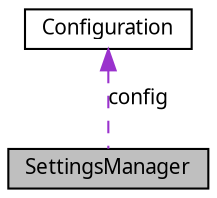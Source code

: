 digraph G
{
  edge [fontname="FreeSans.ttf",fontsize=10,labelfontname="FreeSans.ttf",labelfontsize=10];
  node [fontname="FreeSans.ttf",fontsize=10,shape=record];
  Node1 [label="SettingsManager",height=0.2,width=0.4,color="black", fillcolor="grey75", style="filled" fontcolor="black"];
  Node2 -> Node1 [dir=back,color="darkorchid3",fontsize=10,style="dashed",label="config",fontname="FreeSans.ttf"];
  Node2 [label="Configuration",height=0.2,width=0.4,color="black", fillcolor="white", style="filled",URL="$classConfiguration.html"];
}
